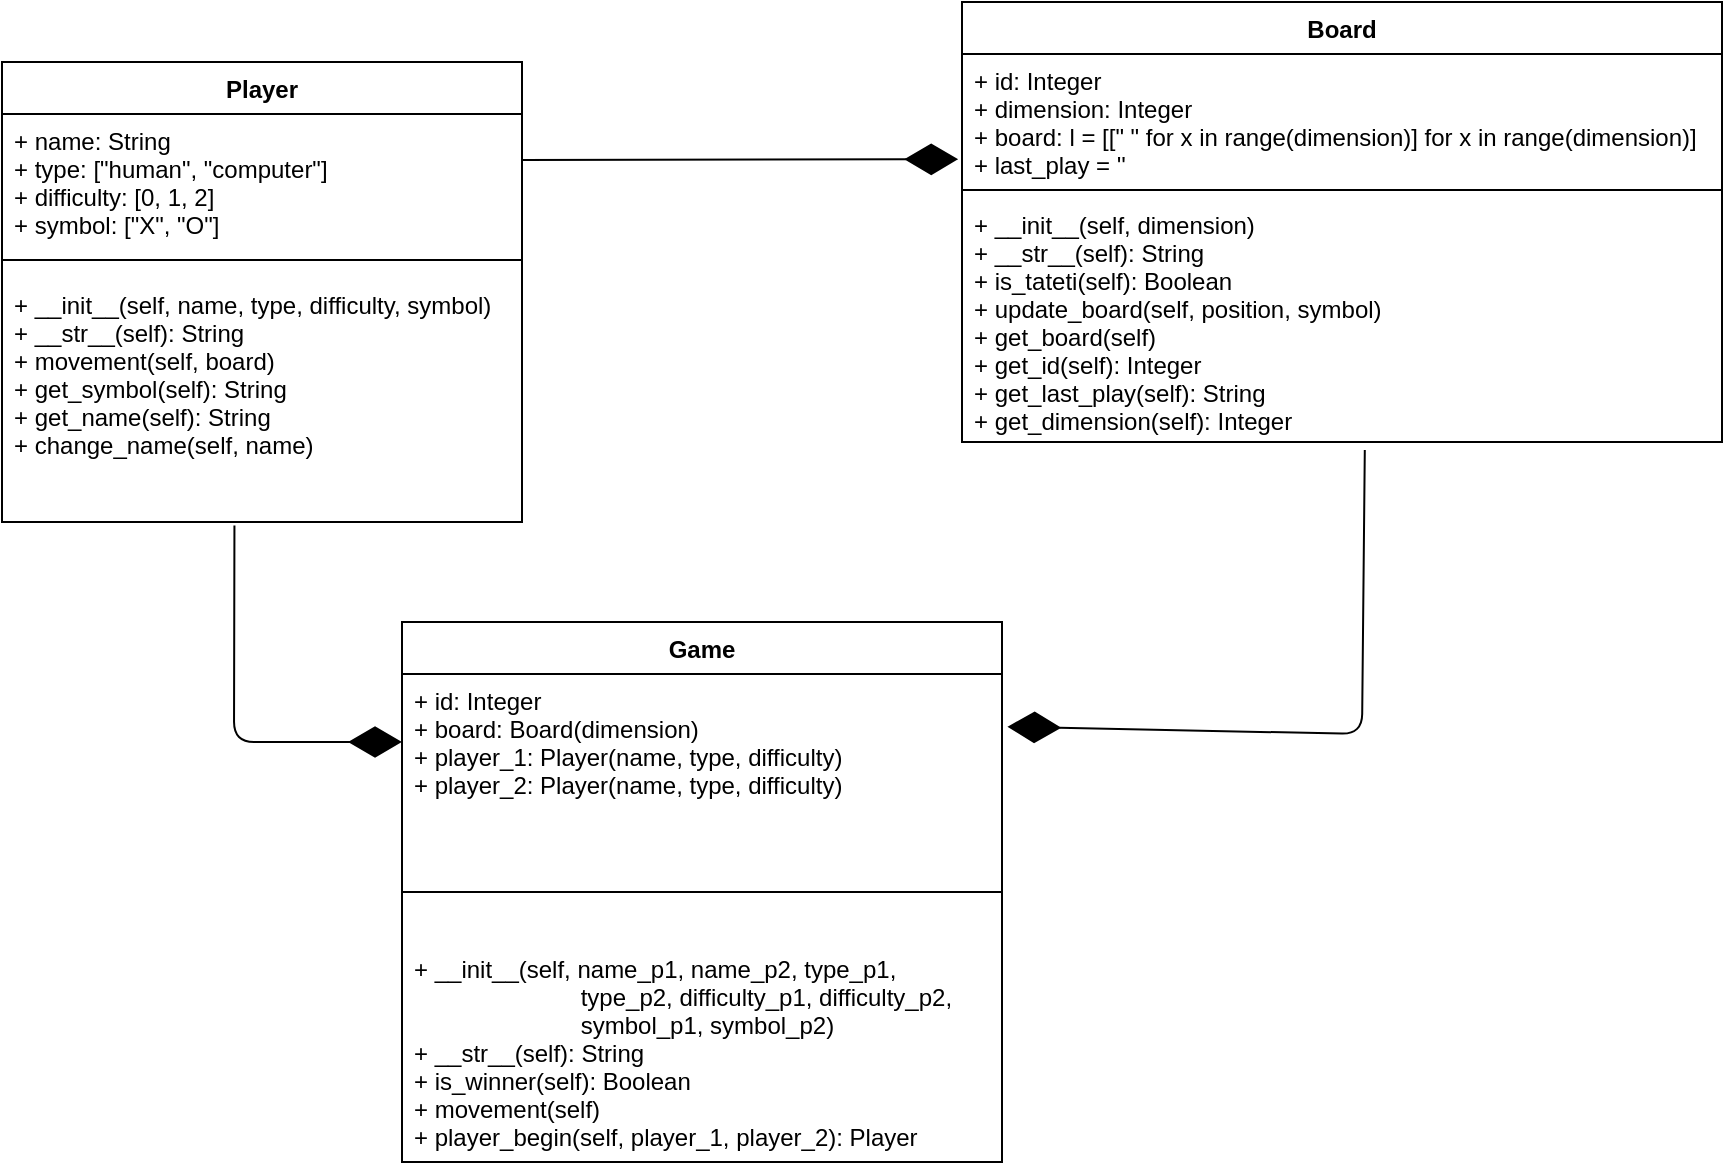 <mxfile version="13.1.2" type="device"><diagram id="C5RBs43oDa-KdzZeNtuy" name="cielo"><mxGraphModel dx="974" dy="427" grid="1" gridSize="10" guides="1" tooltips="1" connect="1" arrows="1" fold="1" page="1" pageScale="1" pageWidth="827" pageHeight="1169" math="0" shadow="0"><root><mxCell id="WIyWlLk6GJQsqaUBKTNV-0"/><mxCell id="WIyWlLk6GJQsqaUBKTNV-1" parent="WIyWlLk6GJQsqaUBKTNV-0"/><mxCell id="QFZzDFkDZshgLPWlq0mf-12" value="Player" style="swimlane;fontStyle=1;align=center;verticalAlign=top;childLayout=stackLayout;horizontal=1;startSize=26;horizontalStack=0;resizeParent=1;resizeParentMax=0;resizeLast=0;collapsible=1;marginBottom=0;" parent="WIyWlLk6GJQsqaUBKTNV-1" vertex="1"><mxGeometry x="190" y="110" width="260" height="230" as="geometry"/></mxCell><mxCell id="QFZzDFkDZshgLPWlq0mf-13" value="+ name: String&#10;+ type: [&quot;human&quot;, &quot;computer&quot;]&#10;+ difficulty: [0, 1, 2]&#10;+ symbol: [&quot;X&quot;, &quot;O&quot;]" style="text;strokeColor=none;fillColor=none;align=left;verticalAlign=top;spacingLeft=4;spacingRight=4;overflow=hidden;rotatable=0;points=[[0,0.5],[1,0.5]];portConstraint=eastwest;" parent="QFZzDFkDZshgLPWlq0mf-12" vertex="1"><mxGeometry y="26" width="260" height="64" as="geometry"/></mxCell><mxCell id="QFZzDFkDZshgLPWlq0mf-14" value="" style="line;strokeWidth=1;fillColor=none;align=left;verticalAlign=middle;spacingTop=-1;spacingLeft=3;spacingRight=3;rotatable=0;labelPosition=right;points=[];portConstraint=eastwest;" parent="QFZzDFkDZshgLPWlq0mf-12" vertex="1"><mxGeometry y="90" width="260" height="18" as="geometry"/></mxCell><mxCell id="QFZzDFkDZshgLPWlq0mf-15" value="+ __init__(self, name, type, difficulty, symbol)&#10;+ __str__(self): String&#10;+ movement(self, board)&#10;+ get_symbol(self): String&#10;+ get_name(self): String&#10;+ change_name(self, name)" style="text;strokeColor=none;fillColor=none;align=left;verticalAlign=top;spacingLeft=4;spacingRight=4;overflow=hidden;rotatable=0;points=[[0,0.5],[1,0.5]];portConstraint=eastwest;" parent="QFZzDFkDZshgLPWlq0mf-12" vertex="1"><mxGeometry y="108" width="260" height="122" as="geometry"/></mxCell><mxCell id="QFZzDFkDZshgLPWlq0mf-8" value="Board" style="swimlane;fontStyle=1;align=center;verticalAlign=top;childLayout=stackLayout;horizontal=1;startSize=26;horizontalStack=0;resizeParent=1;resizeParentMax=0;resizeLast=0;collapsible=1;marginBottom=0;" parent="WIyWlLk6GJQsqaUBKTNV-1" vertex="1"><mxGeometry x="670" y="80" width="380" height="220" as="geometry"/></mxCell><mxCell id="QFZzDFkDZshgLPWlq0mf-9" value="+ id: Integer&#10;+ dimension: Integer&#10;+ board: l = [[&quot; &quot; for x in range(dimension)] for x in range(dimension)]&#10;+ last_play = ''" style="text;strokeColor=none;fillColor=none;align=left;verticalAlign=top;spacingLeft=4;spacingRight=4;overflow=hidden;rotatable=0;points=[[0,0.5],[1,0.5]];portConstraint=eastwest;" parent="QFZzDFkDZshgLPWlq0mf-8" vertex="1"><mxGeometry y="26" width="380" height="64" as="geometry"/></mxCell><mxCell id="QFZzDFkDZshgLPWlq0mf-10" value="" style="line;strokeWidth=1;fillColor=none;align=left;verticalAlign=middle;spacingTop=-1;spacingLeft=3;spacingRight=3;rotatable=0;labelPosition=right;points=[];portConstraint=eastwest;" parent="QFZzDFkDZshgLPWlq0mf-8" vertex="1"><mxGeometry y="90" width="380" height="8" as="geometry"/></mxCell><mxCell id="QFZzDFkDZshgLPWlq0mf-11" value="+ __init__(self, dimension)&#10;+ __str__(self): String&#10;+ is_tateti(self): Boolean&#10;+ update_board(self, position, symbol)&#10;+ get_board(self)&#10;+ get_id(self): Integer&#10;+ get_last_play(self): String&#10;+ get_dimension(self): Integer" style="text;strokeColor=none;fillColor=none;align=left;verticalAlign=top;spacingLeft=4;spacingRight=4;overflow=hidden;rotatable=0;points=[[0,0.5],[1,0.5]];portConstraint=eastwest;" parent="QFZzDFkDZshgLPWlq0mf-8" vertex="1"><mxGeometry y="98" width="380" height="122" as="geometry"/></mxCell><mxCell id="QFZzDFkDZshgLPWlq0mf-16" value="Game" style="swimlane;fontStyle=1;align=center;verticalAlign=top;childLayout=stackLayout;horizontal=1;startSize=26;horizontalStack=0;resizeParent=1;resizeParentMax=0;resizeLast=0;collapsible=1;marginBottom=0;" parent="WIyWlLk6GJQsqaUBKTNV-1" vertex="1"><mxGeometry x="390" y="390" width="300" height="270" as="geometry"/></mxCell><mxCell id="QFZzDFkDZshgLPWlq0mf-17" value="+ id: Integer&#10;+ board: Board(dimension)&#10;+ player_1: Player(name, type, difficulty)&#10;+ player_2: Player(name, type, difficulty)" style="text;strokeColor=none;fillColor=none;align=left;verticalAlign=top;spacingLeft=4;spacingRight=4;overflow=hidden;rotatable=0;points=[[0,0.5],[1,0.5]];portConstraint=eastwest;" parent="QFZzDFkDZshgLPWlq0mf-16" vertex="1"><mxGeometry y="26" width="300" height="84" as="geometry"/></mxCell><mxCell id="QFZzDFkDZshgLPWlq0mf-18" value="" style="line;strokeWidth=1;fillColor=none;align=left;verticalAlign=middle;spacingTop=-1;spacingLeft=3;spacingRight=3;rotatable=0;labelPosition=right;points=[];portConstraint=eastwest;" parent="QFZzDFkDZshgLPWlq0mf-16" vertex="1"><mxGeometry y="110" width="300" height="50" as="geometry"/></mxCell><mxCell id="QFZzDFkDZshgLPWlq0mf-19" value="+ __init__(self, name_p1, name_p2, type_p1,&#10;                         type_p2, difficulty_p1, difficulty_p2,&#10;                         symbol_p1, symbol_p2)&#10;+ __str__(self): String&#10;+ is_winner(self): Boolean&#10;+ movement(self)&#10;+ player_begin(self, player_1, player_2): Player&#10;" style="text;strokeColor=none;fillColor=none;align=left;verticalAlign=top;spacingLeft=4;spacingRight=4;overflow=hidden;rotatable=0;points=[[0,0.5],[1,0.5]];portConstraint=eastwest;" parent="QFZzDFkDZshgLPWlq0mf-16" vertex="1"><mxGeometry y="160" width="300" height="110" as="geometry"/></mxCell><mxCell id="QFZzDFkDZshgLPWlq0mf-20" value="" style="endArrow=diamondThin;endFill=1;endSize=24;html=1;exitX=0.447;exitY=1.014;exitDx=0;exitDy=0;exitPerimeter=0;" parent="WIyWlLk6GJQsqaUBKTNV-1" source="QFZzDFkDZshgLPWlq0mf-15" edge="1"><mxGeometry width="160" relative="1" as="geometry"><mxPoint x="230" y="450" as="sourcePoint"/><mxPoint x="390" y="450" as="targetPoint"/><Array as="points"><mxPoint x="306" y="450"/></Array></mxGeometry></mxCell><mxCell id="QFZzDFkDZshgLPWlq0mf-21" value="" style="endArrow=diamondThin;endFill=1;endSize=24;html=1;entryX=1.009;entryY=0.314;entryDx=0;entryDy=0;entryPerimeter=0;exitX=0.53;exitY=1.033;exitDx=0;exitDy=0;exitPerimeter=0;" parent="WIyWlLk6GJQsqaUBKTNV-1" source="QFZzDFkDZshgLPWlq0mf-11" target="QFZzDFkDZshgLPWlq0mf-17" edge="1"><mxGeometry width="160" relative="1" as="geometry"><mxPoint x="870" y="350" as="sourcePoint"/><mxPoint x="1030" y="350" as="targetPoint"/><Array as="points"><mxPoint x="870" y="446"/></Array></mxGeometry></mxCell><mxCell id="QFZzDFkDZshgLPWlq0mf-22" value="" style="endArrow=diamondThin;endFill=1;endSize=24;html=1;entryX=-0.005;entryY=0.822;entryDx=0;entryDy=0;entryPerimeter=0;" parent="WIyWlLk6GJQsqaUBKTNV-1" target="QFZzDFkDZshgLPWlq0mf-9" edge="1"><mxGeometry width="160" relative="1" as="geometry"><mxPoint x="450" y="159" as="sourcePoint"/><mxPoint x="613" y="300" as="targetPoint"/><Array as="points"/></mxGeometry></mxCell></root></mxGraphModel></diagram></mxfile>